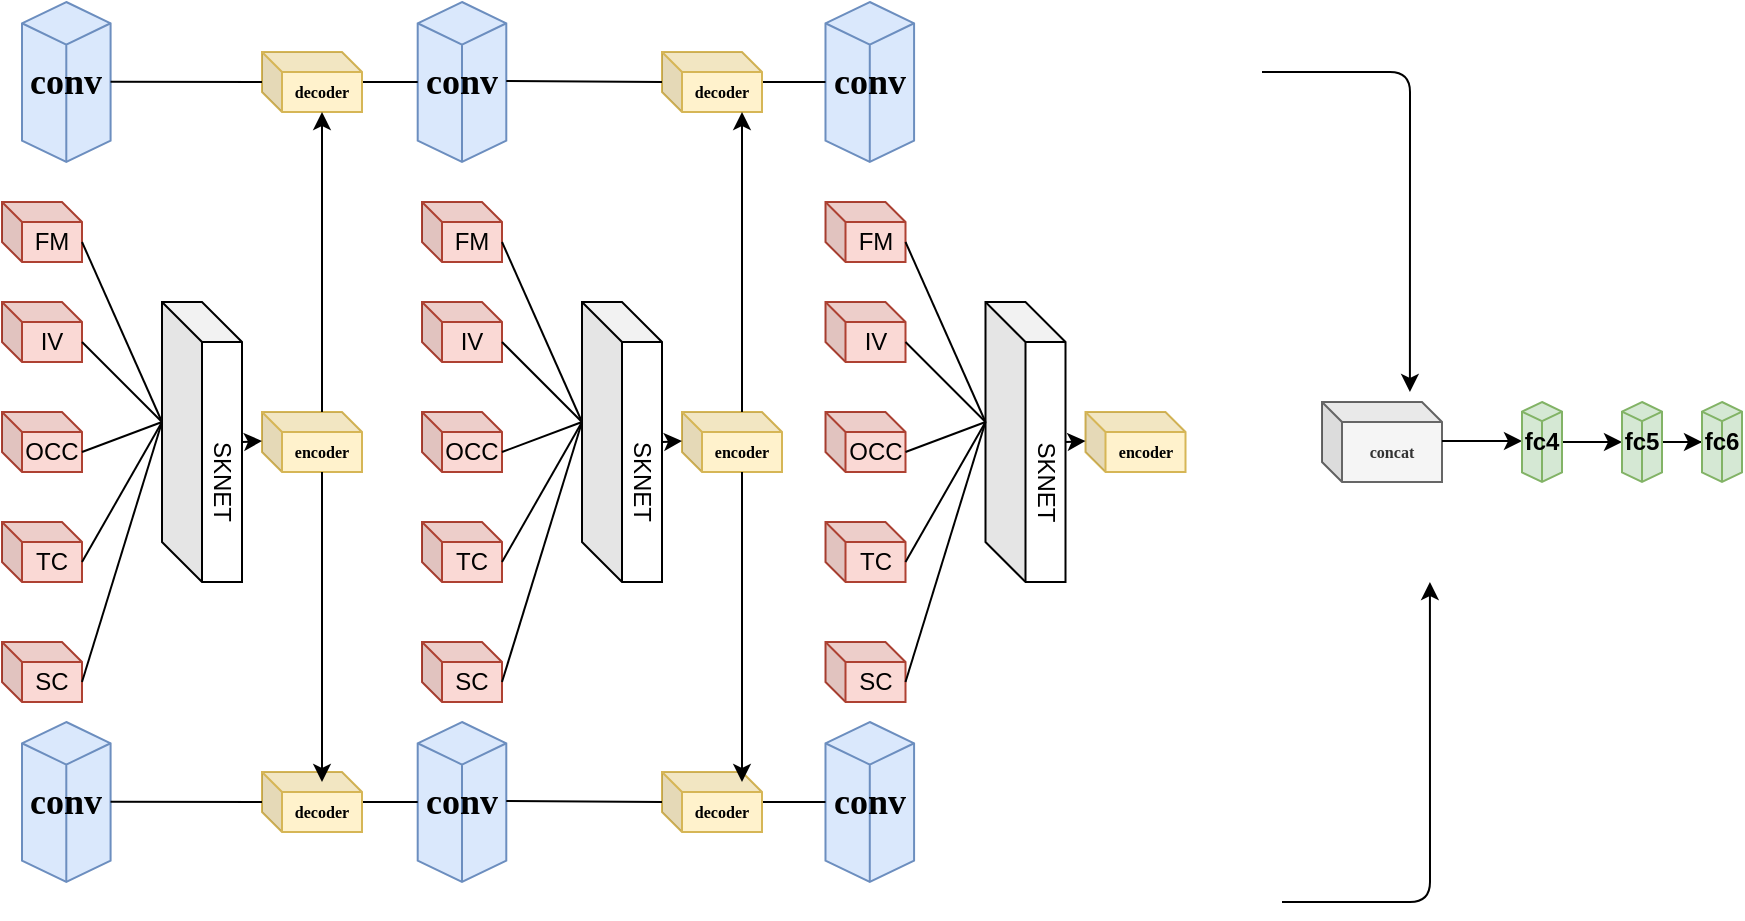 <mxfile version="14.8.6" type="github">
  <diagram id="GJf43r-7LbxpunQonn26" name="第 1 页">
    <mxGraphModel dx="1052" dy="554" grid="1" gridSize="10" guides="1" tooltips="1" connect="1" arrows="1" fold="1" page="1" pageScale="1" pageWidth="827" pageHeight="1169" math="0" shadow="0">
      <root>
        <mxCell id="0" />
        <mxCell id="1" parent="0" />
        <mxCell id="bDL_2r86WqNwmGLxh7qB-3" value="&lt;h2&gt;&lt;font face=&quot;Times New Roman&quot;&gt;conv&lt;/font&gt;&lt;/h2&gt;" style="whiteSpace=wrap;html=1;shape=mxgraph.basic.isocube;isoAngle=15;direction=east;fillColor=#dae8fc;strokeColor=#6c8ebf;" parent="1" vertex="1">
          <mxGeometry x="80" y="160" width="44.295" height="80" as="geometry" />
        </mxCell>
        <mxCell id="bDL_2r86WqNwmGLxh7qB-8" value="&lt;h2&gt;&lt;font face=&quot;Times New Roman&quot;&gt;conv&lt;/font&gt;&lt;/h2&gt;" style="whiteSpace=wrap;html=1;shape=mxgraph.basic.isocube;isoAngle=15;direction=east;fillColor=#dae8fc;strokeColor=#6c8ebf;" parent="1" vertex="1">
          <mxGeometry x="277.851" y="160" width="44.295" height="80" as="geometry" />
        </mxCell>
        <mxCell id="bDL_2r86WqNwmGLxh7qB-20" value="" style="endArrow=none;html=1;exitX=1;exitY=0.5;exitDx=0;exitDy=0;exitPerimeter=0;entryX=0;entryY=0.5;entryDx=0;entryDy=0;entryPerimeter=0;" parent="1" target="bDL_2r86WqNwmGLxh7qB-8" edge="1">
          <mxGeometry x="201.12" y="200.07" width="41.22" height="50" as="geometry">
            <mxPoint x="246.109" y="200" as="sourcePoint" />
            <mxPoint x="335.562" y="320" as="targetPoint" />
          </mxGeometry>
        </mxCell>
        <mxCell id="bDL_2r86WqNwmGLxh7qB-31" value="&lt;h2&gt;&lt;font face=&quot;Times New Roman&quot;&gt;conv&lt;/font&gt;&lt;/h2&gt;" style="whiteSpace=wrap;html=1;shape=mxgraph.basic.isocube;isoAngle=15;direction=east;fillColor=#dae8fc;strokeColor=#6c8ebf;" parent="1" vertex="1">
          <mxGeometry x="481.745" y="160" width="44.295" height="80" as="geometry" />
        </mxCell>
        <mxCell id="bDL_2r86WqNwmGLxh7qB-33" value="" style="endArrow=none;html=1;exitX=1;exitY=0.5;exitDx=0;exitDy=0;exitPerimeter=0;entryX=0;entryY=0.5;entryDx=0;entryDy=0;entryPerimeter=0;" parent="1" target="bDL_2r86WqNwmGLxh7qB-31" edge="1">
          <mxGeometry x="405.014" y="200.07" width="41.22" height="50" as="geometry">
            <mxPoint x="450.004" y="200" as="sourcePoint" />
            <mxPoint x="539.456" y="320" as="targetPoint" />
          </mxGeometry>
        </mxCell>
        <mxCell id="zZluQEBC1r8uh6oRfPDT-14" value="&lt;h6&gt;&lt;font face=&quot;Times New Roman&quot;&gt;decoder&lt;/font&gt;&lt;/h6&gt;" style="shape=cube;whiteSpace=wrap;html=1;boundedLbl=1;backgroundOutline=1;darkOpacity=0.05;darkOpacity2=0.1;size=10;fillColor=#fff2cc;strokeColor=#d6b656;" vertex="1" parent="1">
          <mxGeometry x="200" y="185" width="50" height="30" as="geometry" />
        </mxCell>
        <mxCell id="zZluQEBC1r8uh6oRfPDT-16" value="" style="endArrow=none;html=1;" edge="1" parent="1">
          <mxGeometry x="80.004" y="160.5" width="41.22" height="50" as="geometry">
            <mxPoint x="124.294" y="199.929" as="sourcePoint" />
            <mxPoint x="200" y="200" as="targetPoint" />
          </mxGeometry>
        </mxCell>
        <mxCell id="zZluQEBC1r8uh6oRfPDT-17" value="&lt;h6&gt;&lt;font face=&quot;Times New Roman&quot;&gt;decoder&lt;/font&gt;&lt;/h6&gt;" style="shape=cube;whiteSpace=wrap;html=1;boundedLbl=1;backgroundOutline=1;darkOpacity=0.05;darkOpacity2=0.1;size=10;fillColor=#fff2cc;strokeColor=#d6b656;" vertex="1" parent="1">
          <mxGeometry x="400" y="185" width="50" height="30" as="geometry" />
        </mxCell>
        <mxCell id="zZluQEBC1r8uh6oRfPDT-19" value="" style="endArrow=none;html=1;" edge="1" parent="1">
          <mxGeometry x="277.854" y="160.07" width="41.22" height="50" as="geometry">
            <mxPoint x="322.144" y="199.499" as="sourcePoint" />
            <mxPoint x="400" y="200" as="targetPoint" />
          </mxGeometry>
        </mxCell>
        <mxCell id="zZluQEBC1r8uh6oRfPDT-20" value="&lt;h2&gt;&lt;font face=&quot;Times New Roman&quot;&gt;conv&lt;/font&gt;&lt;/h2&gt;" style="whiteSpace=wrap;html=1;shape=mxgraph.basic.isocube;isoAngle=15;direction=east;fillColor=#dae8fc;strokeColor=#6c8ebf;" vertex="1" parent="1">
          <mxGeometry x="80" y="520" width="44.295" height="80" as="geometry" />
        </mxCell>
        <mxCell id="zZluQEBC1r8uh6oRfPDT-21" value="&lt;h2&gt;&lt;font face=&quot;Times New Roman&quot;&gt;conv&lt;/font&gt;&lt;/h2&gt;" style="whiteSpace=wrap;html=1;shape=mxgraph.basic.isocube;isoAngle=15;direction=east;fillColor=#dae8fc;strokeColor=#6c8ebf;" vertex="1" parent="1">
          <mxGeometry x="277.851" y="520" width="44.295" height="80" as="geometry" />
        </mxCell>
        <mxCell id="zZluQEBC1r8uh6oRfPDT-22" value="" style="endArrow=none;html=1;exitX=1;exitY=0.5;exitDx=0;exitDy=0;exitPerimeter=0;entryX=0;entryY=0.5;entryDx=0;entryDy=0;entryPerimeter=0;" edge="1" target="zZluQEBC1r8uh6oRfPDT-21" parent="1">
          <mxGeometry x="201.12" y="560.07" width="41.22" height="50" as="geometry">
            <mxPoint x="246.109" y="560" as="sourcePoint" />
            <mxPoint x="335.562" y="680" as="targetPoint" />
          </mxGeometry>
        </mxCell>
        <mxCell id="zZluQEBC1r8uh6oRfPDT-23" value="&lt;h2&gt;&lt;font face=&quot;Times New Roman&quot;&gt;conv&lt;/font&gt;&lt;/h2&gt;" style="whiteSpace=wrap;html=1;shape=mxgraph.basic.isocube;isoAngle=15;direction=east;fillColor=#dae8fc;strokeColor=#6c8ebf;" vertex="1" parent="1">
          <mxGeometry x="481.745" y="520" width="44.295" height="80" as="geometry" />
        </mxCell>
        <mxCell id="zZluQEBC1r8uh6oRfPDT-24" value="" style="endArrow=none;html=1;exitX=1;exitY=0.5;exitDx=0;exitDy=0;exitPerimeter=0;entryX=0;entryY=0.5;entryDx=0;entryDy=0;entryPerimeter=0;" edge="1" target="zZluQEBC1r8uh6oRfPDT-23" parent="1">
          <mxGeometry x="405.014" y="560.07" width="41.22" height="50" as="geometry">
            <mxPoint x="450.004" y="560" as="sourcePoint" />
            <mxPoint x="539.456" y="680" as="targetPoint" />
          </mxGeometry>
        </mxCell>
        <mxCell id="zZluQEBC1r8uh6oRfPDT-25" value="&lt;h6&gt;&lt;font face=&quot;Times New Roman&quot;&gt;decoder&lt;/font&gt;&lt;/h6&gt;" style="shape=cube;whiteSpace=wrap;html=1;boundedLbl=1;backgroundOutline=1;darkOpacity=0.05;darkOpacity2=0.1;size=10;fillColor=#fff2cc;strokeColor=#d6b656;" vertex="1" parent="1">
          <mxGeometry x="200" y="545" width="50" height="30" as="geometry" />
        </mxCell>
        <mxCell id="zZluQEBC1r8uh6oRfPDT-26" value="" style="endArrow=none;html=1;" edge="1" parent="1">
          <mxGeometry x="80.004" y="520.5" width="41.22" height="50" as="geometry">
            <mxPoint x="124.294" y="559.929" as="sourcePoint" />
            <mxPoint x="200" y="560" as="targetPoint" />
          </mxGeometry>
        </mxCell>
        <mxCell id="zZluQEBC1r8uh6oRfPDT-27" value="&lt;h6&gt;&lt;font face=&quot;Times New Roman&quot;&gt;decoder&lt;/font&gt;&lt;/h6&gt;" style="shape=cube;whiteSpace=wrap;html=1;boundedLbl=1;backgroundOutline=1;darkOpacity=0.05;darkOpacity2=0.1;size=10;fillColor=#fff2cc;strokeColor=#d6b656;" vertex="1" parent="1">
          <mxGeometry x="400" y="545" width="50" height="30" as="geometry" />
        </mxCell>
        <mxCell id="zZluQEBC1r8uh6oRfPDT-28" value="" style="endArrow=none;html=1;" edge="1" parent="1">
          <mxGeometry x="277.854" y="520.07" width="41.22" height="50" as="geometry">
            <mxPoint x="322.144" y="559.499" as="sourcePoint" />
            <mxPoint x="400" y="560" as="targetPoint" />
          </mxGeometry>
        </mxCell>
        <mxCell id="zZluQEBC1r8uh6oRfPDT-29" value="" style="edgeStyle=segmentEdgeStyle;endArrow=classic;html=1;" edge="1" parent="1">
          <mxGeometry width="50" height="50" relative="1" as="geometry">
            <mxPoint x="700" y="195" as="sourcePoint" />
            <mxPoint x="773.96" y="355" as="targetPoint" />
          </mxGeometry>
        </mxCell>
        <mxCell id="zZluQEBC1r8uh6oRfPDT-30" value="" style="edgeStyle=segmentEdgeStyle;endArrow=classic;html=1;" edge="1" parent="1">
          <mxGeometry width="50" height="50" relative="1" as="geometry">
            <mxPoint x="710" y="610" as="sourcePoint" />
            <mxPoint x="783.96" y="450" as="targetPoint" />
          </mxGeometry>
        </mxCell>
        <mxCell id="zZluQEBC1r8uh6oRfPDT-32" value="&lt;h6&gt;&lt;font face=&quot;Times New Roman&quot;&gt;concat&lt;/font&gt;&lt;/h6&gt;" style="shape=cube;whiteSpace=wrap;html=1;boundedLbl=1;backgroundOutline=1;darkOpacity=0.05;darkOpacity2=0.1;size=10;fillColor=#f5f5f5;strokeColor=#666666;fontColor=#333333;" vertex="1" parent="1">
          <mxGeometry x="730" y="360" width="60" height="40" as="geometry" />
        </mxCell>
        <mxCell id="zZluQEBC1r8uh6oRfPDT-36" value="" style="endArrow=classic;html=1;" edge="1" parent="1">
          <mxGeometry width="50" height="50" relative="1" as="geometry">
            <mxPoint x="790" y="379.5" as="sourcePoint" />
            <mxPoint x="830" y="379.5" as="targetPoint" />
          </mxGeometry>
        </mxCell>
        <mxCell id="zZluQEBC1r8uh6oRfPDT-39" value="" style="edgeStyle=orthogonalEdgeStyle;rounded=0;orthogonalLoop=1;jettySize=auto;html=1;" edge="1" parent="1" source="zZluQEBC1r8uh6oRfPDT-37">
          <mxGeometry relative="1" as="geometry">
            <mxPoint x="880" y="380" as="targetPoint" />
          </mxGeometry>
        </mxCell>
        <mxCell id="zZluQEBC1r8uh6oRfPDT-37" value="&lt;b&gt;fc4&lt;/b&gt;" style="html=1;whiteSpace=wrap;shape=isoCube2;backgroundOutline=1;isoAngle=15;fillColor=#d5e8d4;strokeColor=#82b366;" vertex="1" parent="1">
          <mxGeometry x="830" y="360" width="20" height="40" as="geometry" />
        </mxCell>
        <mxCell id="zZluQEBC1r8uh6oRfPDT-41" value="" style="edgeStyle=orthogonalEdgeStyle;rounded=0;orthogonalLoop=1;jettySize=auto;html=1;" edge="1" parent="1" source="zZluQEBC1r8uh6oRfPDT-38" target="zZluQEBC1r8uh6oRfPDT-40">
          <mxGeometry relative="1" as="geometry" />
        </mxCell>
        <mxCell id="zZluQEBC1r8uh6oRfPDT-38" value="&lt;b&gt;fc5&lt;/b&gt;" style="html=1;whiteSpace=wrap;shape=isoCube2;backgroundOutline=1;isoAngle=15;fillColor=#d5e8d4;strokeColor=#82b366;" vertex="1" parent="1">
          <mxGeometry x="880" y="360" width="20" height="40" as="geometry" />
        </mxCell>
        <mxCell id="zZluQEBC1r8uh6oRfPDT-40" value="&lt;b&gt;fc6&lt;/b&gt;" style="html=1;whiteSpace=wrap;shape=isoCube2;backgroundOutline=1;isoAngle=15;fillColor=#d5e8d4;strokeColor=#82b366;" vertex="1" parent="1">
          <mxGeometry x="920" y="360" width="20" height="40" as="geometry" />
        </mxCell>
        <mxCell id="zZluQEBC1r8uh6oRfPDT-45" value="OCC" style="shape=cube;whiteSpace=wrap;html=1;boundedLbl=1;backgroundOutline=1;darkOpacity=0.05;darkOpacity2=0.1;size=10;fillColor=#fad9d5;strokeColor=#ae4132;" vertex="1" parent="1">
          <mxGeometry x="70" y="365" width="40" height="30" as="geometry" />
        </mxCell>
        <mxCell id="zZluQEBC1r8uh6oRfPDT-60" value="TC" style="shape=cube;whiteSpace=wrap;html=1;boundedLbl=1;backgroundOutline=1;darkOpacity=0.05;darkOpacity2=0.1;size=10;fillColor=#fad9d5;strokeColor=#ae4132;" vertex="1" parent="1">
          <mxGeometry x="70" y="420" width="40" height="30" as="geometry" />
        </mxCell>
        <mxCell id="zZluQEBC1r8uh6oRfPDT-61" value="FM" style="shape=cube;whiteSpace=wrap;html=1;boundedLbl=1;backgroundOutline=1;darkOpacity=0.05;darkOpacity2=0.1;size=10;fillColor=#fad9d5;strokeColor=#ae4132;" vertex="1" parent="1">
          <mxGeometry x="70" y="260" width="40" height="30" as="geometry" />
        </mxCell>
        <mxCell id="zZluQEBC1r8uh6oRfPDT-62" value="IV" style="shape=cube;whiteSpace=wrap;html=1;boundedLbl=1;backgroundOutline=1;darkOpacity=0.05;darkOpacity2=0.1;size=10;fillColor=#fad9d5;strokeColor=#ae4132;" vertex="1" parent="1">
          <mxGeometry x="70" y="310" width="40" height="30" as="geometry" />
        </mxCell>
        <mxCell id="zZluQEBC1r8uh6oRfPDT-63" value="SC" style="shape=cube;whiteSpace=wrap;html=1;boundedLbl=1;backgroundOutline=1;darkOpacity=0.05;darkOpacity2=0.1;size=10;fillColor=#fad9d5;strokeColor=#ae4132;" vertex="1" parent="1">
          <mxGeometry x="70" y="480" width="40" height="30" as="geometry" />
        </mxCell>
        <mxCell id="zZluQEBC1r8uh6oRfPDT-65" value="" style="shape=cube;whiteSpace=wrap;html=1;boundedLbl=1;backgroundOutline=1;darkOpacity=0.05;darkOpacity2=0.1;" vertex="1" parent="1">
          <mxGeometry x="150" y="310" width="40" height="140" as="geometry" />
        </mxCell>
        <mxCell id="zZluQEBC1r8uh6oRfPDT-66" value="SKNET" style="text;html=1;strokeColor=none;fillColor=none;align=center;verticalAlign=middle;whiteSpace=wrap;rounded=0;rotation=90;" vertex="1" parent="1">
          <mxGeometry x="160" y="390" width="40" height="20" as="geometry" />
        </mxCell>
        <mxCell id="zZluQEBC1r8uh6oRfPDT-67" value="" style="endArrow=none;html=1;entryX=0;entryY=0;entryDx=0;entryDy=60;entryPerimeter=0;" edge="1" parent="1" target="zZluQEBC1r8uh6oRfPDT-65">
          <mxGeometry width="50" height="50" relative="1" as="geometry">
            <mxPoint x="110" y="280" as="sourcePoint" />
            <mxPoint x="170" y="310" as="targetPoint" />
          </mxGeometry>
        </mxCell>
        <mxCell id="zZluQEBC1r8uh6oRfPDT-68" value="" style="endArrow=none;html=1;entryX=0;entryY=0;entryDx=0;entryDy=60;entryPerimeter=0;" edge="1" parent="1" target="zZluQEBC1r8uh6oRfPDT-65">
          <mxGeometry width="50" height="50" relative="1" as="geometry">
            <mxPoint x="110" y="330" as="sourcePoint" />
            <mxPoint x="160" y="350" as="targetPoint" />
          </mxGeometry>
        </mxCell>
        <mxCell id="zZluQEBC1r8uh6oRfPDT-70" value="" style="endArrow=none;html=1;entryX=0;entryY=0;entryDx=0;entryDy=60;entryPerimeter=0;exitX=0;exitY=0;exitDx=40;exitDy=20;exitPerimeter=0;" edge="1" parent="1" source="zZluQEBC1r8uh6oRfPDT-45" target="zZluQEBC1r8uh6oRfPDT-65">
          <mxGeometry width="50" height="50" relative="1" as="geometry">
            <mxPoint x="110" y="390" as="sourcePoint" />
            <mxPoint x="160" y="410" as="targetPoint" />
          </mxGeometry>
        </mxCell>
        <mxCell id="zZluQEBC1r8uh6oRfPDT-72" value="" style="endArrow=none;html=1;exitX=0;exitY=0;exitDx=40;exitDy=20;exitPerimeter=0;" edge="1" parent="1" source="zZluQEBC1r8uh6oRfPDT-60">
          <mxGeometry width="50" height="50" relative="1" as="geometry">
            <mxPoint x="100" y="420" as="sourcePoint" />
            <mxPoint x="150" y="370" as="targetPoint" />
          </mxGeometry>
        </mxCell>
        <mxCell id="zZluQEBC1r8uh6oRfPDT-73" value="" style="endArrow=none;html=1;" edge="1" parent="1">
          <mxGeometry width="50" height="50" relative="1" as="geometry">
            <mxPoint x="110" y="500" as="sourcePoint" />
            <mxPoint x="150" y="370" as="targetPoint" />
          </mxGeometry>
        </mxCell>
        <mxCell id="zZluQEBC1r8uh6oRfPDT-74" value="&lt;h6&gt;&lt;font face=&quot;Times New Roman&quot;&gt;encoder&lt;/font&gt;&lt;/h6&gt;" style="shape=cube;whiteSpace=wrap;html=1;boundedLbl=1;backgroundOutline=1;darkOpacity=0.05;darkOpacity2=0.1;size=10;fillColor=#fff2cc;strokeColor=#d6b656;" vertex="1" parent="1">
          <mxGeometry x="200.0" y="365" width="50" height="30" as="geometry" />
        </mxCell>
        <mxCell id="zZluQEBC1r8uh6oRfPDT-81" value="" style="endArrow=classic;html=1;" edge="1" parent="1">
          <mxGeometry width="50" height="50" relative="1" as="geometry">
            <mxPoint x="190" y="380" as="sourcePoint" />
            <mxPoint x="200" y="379.5" as="targetPoint" />
          </mxGeometry>
        </mxCell>
        <mxCell id="zZluQEBC1r8uh6oRfPDT-83" value="" style="endArrow=classic;html=1;" edge="1" parent="1">
          <mxGeometry width="50" height="50" relative="1" as="geometry">
            <mxPoint x="230" y="365" as="sourcePoint" />
            <mxPoint x="230" y="215" as="targetPoint" />
          </mxGeometry>
        </mxCell>
        <mxCell id="zZluQEBC1r8uh6oRfPDT-86" value="" style="endArrow=classic;html=1;" edge="1" parent="1">
          <mxGeometry width="50" height="50" relative="1" as="geometry">
            <mxPoint x="230" y="395" as="sourcePoint" />
            <mxPoint x="230" y="550" as="targetPoint" />
          </mxGeometry>
        </mxCell>
        <mxCell id="zZluQEBC1r8uh6oRfPDT-87" value="OCC" style="shape=cube;whiteSpace=wrap;html=1;boundedLbl=1;backgroundOutline=1;darkOpacity=0.05;darkOpacity2=0.1;size=10;fillColor=#fad9d5;strokeColor=#ae4132;" vertex="1" parent="1">
          <mxGeometry x="280" y="365" width="40" height="30" as="geometry" />
        </mxCell>
        <mxCell id="zZluQEBC1r8uh6oRfPDT-88" value="TC" style="shape=cube;whiteSpace=wrap;html=1;boundedLbl=1;backgroundOutline=1;darkOpacity=0.05;darkOpacity2=0.1;size=10;fillColor=#fad9d5;strokeColor=#ae4132;" vertex="1" parent="1">
          <mxGeometry x="280" y="420" width="40" height="30" as="geometry" />
        </mxCell>
        <mxCell id="zZluQEBC1r8uh6oRfPDT-89" value="FM" style="shape=cube;whiteSpace=wrap;html=1;boundedLbl=1;backgroundOutline=1;darkOpacity=0.05;darkOpacity2=0.1;size=10;fillColor=#fad9d5;strokeColor=#ae4132;" vertex="1" parent="1">
          <mxGeometry x="280" y="260" width="40" height="30" as="geometry" />
        </mxCell>
        <mxCell id="zZluQEBC1r8uh6oRfPDT-90" value="IV" style="shape=cube;whiteSpace=wrap;html=1;boundedLbl=1;backgroundOutline=1;darkOpacity=0.05;darkOpacity2=0.1;size=10;fillColor=#fad9d5;strokeColor=#ae4132;" vertex="1" parent="1">
          <mxGeometry x="280" y="310" width="40" height="30" as="geometry" />
        </mxCell>
        <mxCell id="zZluQEBC1r8uh6oRfPDT-91" value="SC" style="shape=cube;whiteSpace=wrap;html=1;boundedLbl=1;backgroundOutline=1;darkOpacity=0.05;darkOpacity2=0.1;size=10;fillColor=#fad9d5;strokeColor=#ae4132;" vertex="1" parent="1">
          <mxGeometry x="280" y="480" width="40" height="30" as="geometry" />
        </mxCell>
        <mxCell id="zZluQEBC1r8uh6oRfPDT-92" value="" style="shape=cube;whiteSpace=wrap;html=1;boundedLbl=1;backgroundOutline=1;darkOpacity=0.05;darkOpacity2=0.1;" vertex="1" parent="1">
          <mxGeometry x="360" y="310" width="40" height="140" as="geometry" />
        </mxCell>
        <mxCell id="zZluQEBC1r8uh6oRfPDT-93" value="SKNET" style="text;html=1;strokeColor=none;fillColor=none;align=center;verticalAlign=middle;whiteSpace=wrap;rounded=0;rotation=90;" vertex="1" parent="1">
          <mxGeometry x="370" y="390" width="40" height="20" as="geometry" />
        </mxCell>
        <mxCell id="zZluQEBC1r8uh6oRfPDT-94" value="" style="endArrow=none;html=1;entryX=0;entryY=0;entryDx=0;entryDy=60;entryPerimeter=0;" edge="1" target="zZluQEBC1r8uh6oRfPDT-92" parent="1">
          <mxGeometry width="50" height="50" relative="1" as="geometry">
            <mxPoint x="320" y="280" as="sourcePoint" />
            <mxPoint x="380" y="310" as="targetPoint" />
          </mxGeometry>
        </mxCell>
        <mxCell id="zZluQEBC1r8uh6oRfPDT-95" value="" style="endArrow=none;html=1;entryX=0;entryY=0;entryDx=0;entryDy=60;entryPerimeter=0;" edge="1" target="zZluQEBC1r8uh6oRfPDT-92" parent="1">
          <mxGeometry width="50" height="50" relative="1" as="geometry">
            <mxPoint x="320" y="330" as="sourcePoint" />
            <mxPoint x="370" y="350" as="targetPoint" />
          </mxGeometry>
        </mxCell>
        <mxCell id="zZluQEBC1r8uh6oRfPDT-96" value="" style="endArrow=none;html=1;entryX=0;entryY=0;entryDx=0;entryDy=60;entryPerimeter=0;exitX=0;exitY=0;exitDx=40;exitDy=20;exitPerimeter=0;" edge="1" source="zZluQEBC1r8uh6oRfPDT-87" target="zZluQEBC1r8uh6oRfPDT-92" parent="1">
          <mxGeometry width="50" height="50" relative="1" as="geometry">
            <mxPoint x="320" y="390" as="sourcePoint" />
            <mxPoint x="370" y="410" as="targetPoint" />
          </mxGeometry>
        </mxCell>
        <mxCell id="zZluQEBC1r8uh6oRfPDT-97" value="" style="endArrow=none;html=1;exitX=0;exitY=0;exitDx=40;exitDy=20;exitPerimeter=0;" edge="1" source="zZluQEBC1r8uh6oRfPDT-88" parent="1">
          <mxGeometry width="50" height="50" relative="1" as="geometry">
            <mxPoint x="310" y="420" as="sourcePoint" />
            <mxPoint x="360" y="370" as="targetPoint" />
          </mxGeometry>
        </mxCell>
        <mxCell id="zZluQEBC1r8uh6oRfPDT-98" value="" style="endArrow=none;html=1;" edge="1" parent="1">
          <mxGeometry width="50" height="50" relative="1" as="geometry">
            <mxPoint x="320" y="500" as="sourcePoint" />
            <mxPoint x="360" y="370" as="targetPoint" />
          </mxGeometry>
        </mxCell>
        <mxCell id="zZluQEBC1r8uh6oRfPDT-99" value="&lt;h6&gt;&lt;font face=&quot;Times New Roman&quot;&gt;encoder&lt;/font&gt;&lt;/h6&gt;" style="shape=cube;whiteSpace=wrap;html=1;boundedLbl=1;backgroundOutline=1;darkOpacity=0.05;darkOpacity2=0.1;size=10;fillColor=#fff2cc;strokeColor=#d6b656;" vertex="1" parent="1">
          <mxGeometry x="410" y="365" width="50" height="30" as="geometry" />
        </mxCell>
        <mxCell id="zZluQEBC1r8uh6oRfPDT-100" value="" style="endArrow=classic;html=1;" edge="1" parent="1">
          <mxGeometry width="50" height="50" relative="1" as="geometry">
            <mxPoint x="400" y="380" as="sourcePoint" />
            <mxPoint x="410" y="379.5" as="targetPoint" />
          </mxGeometry>
        </mxCell>
        <mxCell id="zZluQEBC1r8uh6oRfPDT-101" value="" style="endArrow=classic;html=1;" edge="1" parent="1">
          <mxGeometry width="50" height="50" relative="1" as="geometry">
            <mxPoint x="440" y="365" as="sourcePoint" />
            <mxPoint x="440" y="215" as="targetPoint" />
          </mxGeometry>
        </mxCell>
        <mxCell id="zZluQEBC1r8uh6oRfPDT-102" value="" style="endArrow=classic;html=1;" edge="1" parent="1">
          <mxGeometry width="50" height="50" relative="1" as="geometry">
            <mxPoint x="440" y="395" as="sourcePoint" />
            <mxPoint x="440" y="550" as="targetPoint" />
          </mxGeometry>
        </mxCell>
        <mxCell id="zZluQEBC1r8uh6oRfPDT-103" value="OCC" style="shape=cube;whiteSpace=wrap;html=1;boundedLbl=1;backgroundOutline=1;darkOpacity=0.05;darkOpacity2=0.1;size=10;fillColor=#fad9d5;strokeColor=#ae4132;" vertex="1" parent="1">
          <mxGeometry x="481.75" y="365" width="40" height="30" as="geometry" />
        </mxCell>
        <mxCell id="zZluQEBC1r8uh6oRfPDT-104" value="TC" style="shape=cube;whiteSpace=wrap;html=1;boundedLbl=1;backgroundOutline=1;darkOpacity=0.05;darkOpacity2=0.1;size=10;fillColor=#fad9d5;strokeColor=#ae4132;" vertex="1" parent="1">
          <mxGeometry x="481.75" y="420" width="40" height="30" as="geometry" />
        </mxCell>
        <mxCell id="zZluQEBC1r8uh6oRfPDT-105" value="FM" style="shape=cube;whiteSpace=wrap;html=1;boundedLbl=1;backgroundOutline=1;darkOpacity=0.05;darkOpacity2=0.1;size=10;fillColor=#fad9d5;strokeColor=#ae4132;" vertex="1" parent="1">
          <mxGeometry x="481.75" y="260" width="40" height="30" as="geometry" />
        </mxCell>
        <mxCell id="zZluQEBC1r8uh6oRfPDT-106" value="IV" style="shape=cube;whiteSpace=wrap;html=1;boundedLbl=1;backgroundOutline=1;darkOpacity=0.05;darkOpacity2=0.1;size=10;fillColor=#fad9d5;strokeColor=#ae4132;" vertex="1" parent="1">
          <mxGeometry x="481.75" y="310" width="40" height="30" as="geometry" />
        </mxCell>
        <mxCell id="zZluQEBC1r8uh6oRfPDT-107" value="SC" style="shape=cube;whiteSpace=wrap;html=1;boundedLbl=1;backgroundOutline=1;darkOpacity=0.05;darkOpacity2=0.1;size=10;fillColor=#fad9d5;strokeColor=#ae4132;" vertex="1" parent="1">
          <mxGeometry x="481.75" y="480" width="40" height="30" as="geometry" />
        </mxCell>
        <mxCell id="zZluQEBC1r8uh6oRfPDT-108" value="" style="shape=cube;whiteSpace=wrap;html=1;boundedLbl=1;backgroundOutline=1;darkOpacity=0.05;darkOpacity2=0.1;" vertex="1" parent="1">
          <mxGeometry x="561.75" y="310" width="40" height="140" as="geometry" />
        </mxCell>
        <mxCell id="zZluQEBC1r8uh6oRfPDT-109" value="SKNET" style="text;html=1;strokeColor=none;fillColor=none;align=center;verticalAlign=middle;whiteSpace=wrap;rounded=0;rotation=90;" vertex="1" parent="1">
          <mxGeometry x="571.75" y="390" width="40" height="20" as="geometry" />
        </mxCell>
        <mxCell id="zZluQEBC1r8uh6oRfPDT-110" value="" style="endArrow=none;html=1;entryX=0;entryY=0;entryDx=0;entryDy=60;entryPerimeter=0;" edge="1" target="zZluQEBC1r8uh6oRfPDT-108" parent="1">
          <mxGeometry width="50" height="50" relative="1" as="geometry">
            <mxPoint x="521.75" y="280" as="sourcePoint" />
            <mxPoint x="581.75" y="310" as="targetPoint" />
          </mxGeometry>
        </mxCell>
        <mxCell id="zZluQEBC1r8uh6oRfPDT-111" value="" style="endArrow=none;html=1;entryX=0;entryY=0;entryDx=0;entryDy=60;entryPerimeter=0;" edge="1" target="zZluQEBC1r8uh6oRfPDT-108" parent="1">
          <mxGeometry width="50" height="50" relative="1" as="geometry">
            <mxPoint x="521.75" y="330" as="sourcePoint" />
            <mxPoint x="571.75" y="350" as="targetPoint" />
          </mxGeometry>
        </mxCell>
        <mxCell id="zZluQEBC1r8uh6oRfPDT-112" value="" style="endArrow=none;html=1;entryX=0;entryY=0;entryDx=0;entryDy=60;entryPerimeter=0;exitX=0;exitY=0;exitDx=40;exitDy=20;exitPerimeter=0;" edge="1" source="zZluQEBC1r8uh6oRfPDT-103" target="zZluQEBC1r8uh6oRfPDT-108" parent="1">
          <mxGeometry width="50" height="50" relative="1" as="geometry">
            <mxPoint x="521.75" y="390" as="sourcePoint" />
            <mxPoint x="571.75" y="410" as="targetPoint" />
          </mxGeometry>
        </mxCell>
        <mxCell id="zZluQEBC1r8uh6oRfPDT-113" value="" style="endArrow=none;html=1;exitX=0;exitY=0;exitDx=40;exitDy=20;exitPerimeter=0;" edge="1" source="zZluQEBC1r8uh6oRfPDT-104" parent="1">
          <mxGeometry width="50" height="50" relative="1" as="geometry">
            <mxPoint x="511.75" y="420" as="sourcePoint" />
            <mxPoint x="561.75" y="370" as="targetPoint" />
          </mxGeometry>
        </mxCell>
        <mxCell id="zZluQEBC1r8uh6oRfPDT-114" value="" style="endArrow=none;html=1;" edge="1" parent="1">
          <mxGeometry width="50" height="50" relative="1" as="geometry">
            <mxPoint x="521.75" y="500" as="sourcePoint" />
            <mxPoint x="561.75" y="370" as="targetPoint" />
          </mxGeometry>
        </mxCell>
        <mxCell id="zZluQEBC1r8uh6oRfPDT-115" value="&lt;h6&gt;&lt;font face=&quot;Times New Roman&quot;&gt;encoder&lt;/font&gt;&lt;/h6&gt;" style="shape=cube;whiteSpace=wrap;html=1;boundedLbl=1;backgroundOutline=1;darkOpacity=0.05;darkOpacity2=0.1;size=10;fillColor=#fff2cc;strokeColor=#d6b656;" vertex="1" parent="1">
          <mxGeometry x="611.75" y="365" width="50" height="30" as="geometry" />
        </mxCell>
        <mxCell id="zZluQEBC1r8uh6oRfPDT-116" value="" style="endArrow=classic;html=1;" edge="1" parent="1">
          <mxGeometry width="50" height="50" relative="1" as="geometry">
            <mxPoint x="601.75" y="380" as="sourcePoint" />
            <mxPoint x="611.75" y="379.5" as="targetPoint" />
          </mxGeometry>
        </mxCell>
      </root>
    </mxGraphModel>
  </diagram>
</mxfile>
